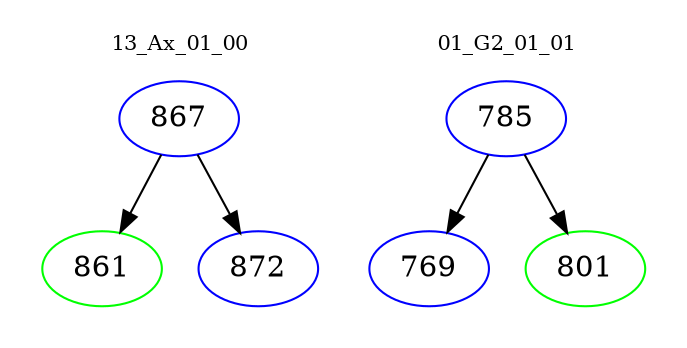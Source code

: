 digraph{
subgraph cluster_0 {
color = white
label = "13_Ax_01_00";
fontsize=10;
T0_867 [label="867", color="blue"]
T0_867 -> T0_861 [color="black"]
T0_861 [label="861", color="green"]
T0_867 -> T0_872 [color="black"]
T0_872 [label="872", color="blue"]
}
subgraph cluster_1 {
color = white
label = "01_G2_01_01";
fontsize=10;
T1_785 [label="785", color="blue"]
T1_785 -> T1_769 [color="black"]
T1_769 [label="769", color="blue"]
T1_785 -> T1_801 [color="black"]
T1_801 [label="801", color="green"]
}
}

